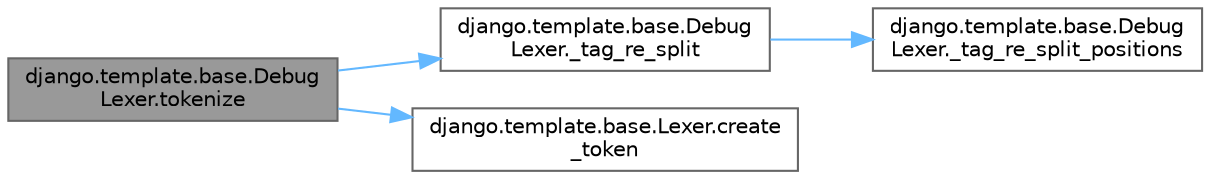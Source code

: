 digraph "django.template.base.DebugLexer.tokenize"
{
 // LATEX_PDF_SIZE
  bgcolor="transparent";
  edge [fontname=Helvetica,fontsize=10,labelfontname=Helvetica,labelfontsize=10];
  node [fontname=Helvetica,fontsize=10,shape=box,height=0.2,width=0.4];
  rankdir="LR";
  Node1 [id="Node000001",label="django.template.base.Debug\lLexer.tokenize",height=0.2,width=0.4,color="gray40", fillcolor="grey60", style="filled", fontcolor="black",tooltip=" "];
  Node1 -> Node2 [id="edge1_Node000001_Node000002",color="steelblue1",style="solid",tooltip=" "];
  Node2 [id="Node000002",label="django.template.base.Debug\lLexer._tag_re_split",height=0.2,width=0.4,color="grey40", fillcolor="white", style="filled",URL="$classdjango_1_1template_1_1base_1_1_debug_lexer.html#ab9fbecfb867083a767051864eb2042ff",tooltip=" "];
  Node2 -> Node3 [id="edge2_Node000002_Node000003",color="steelblue1",style="solid",tooltip=" "];
  Node3 [id="Node000003",label="django.template.base.Debug\lLexer._tag_re_split_positions",height=0.2,width=0.4,color="grey40", fillcolor="white", style="filled",URL="$classdjango_1_1template_1_1base_1_1_debug_lexer.html#ae79b57a60c329ca09f015c1e5810601b",tooltip=" "];
  Node1 -> Node4 [id="edge3_Node000001_Node000004",color="steelblue1",style="solid",tooltip=" "];
  Node4 [id="Node000004",label="django.template.base.Lexer.create\l_token",height=0.2,width=0.4,color="grey40", fillcolor="white", style="filled",URL="$classdjango_1_1template_1_1base_1_1_lexer.html#ac1517a5e98e969eb5334faeee72b7f8b",tooltip=" "];
}
